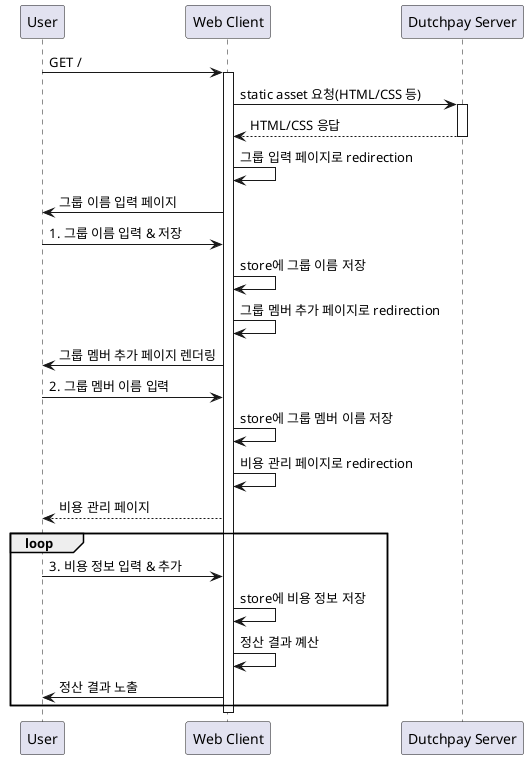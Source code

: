 @startuml
participant User
participant "Web Client" as C
participant "Dutchpay Server" as S

User -> C: GET /
activate C
C -> S: static asset 요청(HTML/CSS 등)
activate S
S --> C: HTML/CSS 응답
deactivate S

C -> C: 그룹 입력 페이지로 redirection
C -> User: 그룹 이름 입력 페이지

' 저장 버튼 누른 후 화면 넘어가도록 구현
User -> C: 1. 그룹 이름 입력 & 저장
C -> C: store에 그룹 이름 저장
C -> C: 그룹 멤버 추가 페이지로 redirection

C -> User: 그룹 멤버 추가 페이지 렌더링
User -> C: 2. 그룹 멤버 이름 입력
C -> C: store에 그룹 멤버 이름 저장
C -> C: 비용 관리 페이지로 redirection
C --> User: 비용 관리 페이지

' 비용추가 관리 페이지 & 반복작업
loop
    User -> C: 3. 비용 정보 입력 & 추가
    C -> C: store에 비용 정보 저장
    C -> C: 정산 결과 꼐산
    C -> User: 정산 결과 노출
end


deactivate C



@enduml